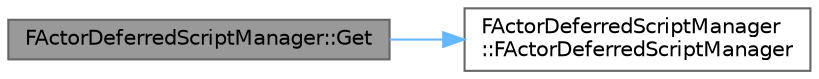 digraph "FActorDeferredScriptManager::Get"
{
 // INTERACTIVE_SVG=YES
 // LATEX_PDF_SIZE
  bgcolor="transparent";
  edge [fontname=Helvetica,fontsize=10,labelfontname=Helvetica,labelfontsize=10];
  node [fontname=Helvetica,fontsize=10,shape=box,height=0.2,width=0.4];
  rankdir="LR";
  Node1 [id="Node000001",label="FActorDeferredScriptManager::Get",height=0.2,width=0.4,color="gray40", fillcolor="grey60", style="filled", fontcolor="black",tooltip=" "];
  Node1 -> Node2 [id="edge1_Node000001_Node000002",color="steelblue1",style="solid",tooltip=" "];
  Node2 [id="Node000002",label="FActorDeferredScriptManager\l::FActorDeferredScriptManager",height=0.2,width=0.4,color="grey40", fillcolor="white", style="filled",URL="$d6/de1/classFActorDeferredScriptManager.html#aa31298c7f4cf4368338c217730f668f6",tooltip=" "];
}
